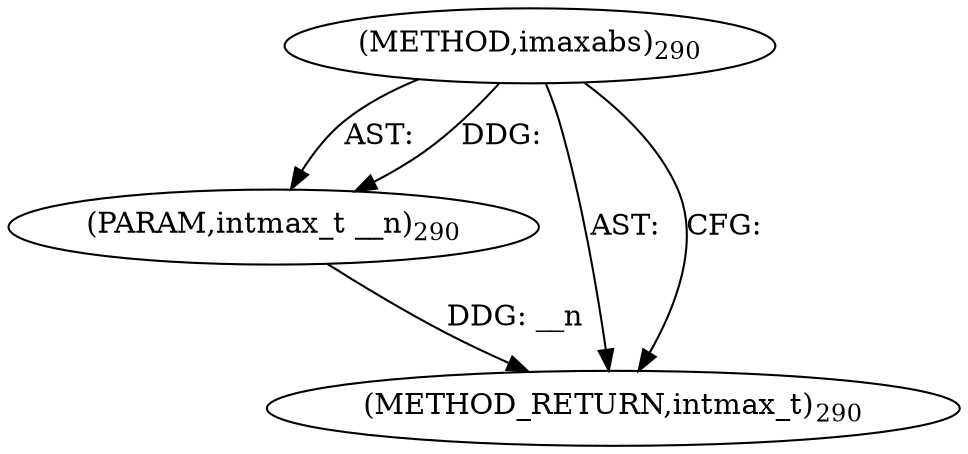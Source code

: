 digraph "imaxabs" {  
"8028" [label = <(METHOD,imaxabs)<SUB>290</SUB>> ]
"8029" [label = <(PARAM,intmax_t __n)<SUB>290</SUB>> ]
"8030" [label = <(METHOD_RETURN,intmax_t)<SUB>290</SUB>> ]
  "8028" -> "8029"  [ label = "AST: "] 
  "8028" -> "8030"  [ label = "AST: "] 
  "8028" -> "8030"  [ label = "CFG: "] 
  "8029" -> "8030"  [ label = "DDG: __n"] 
  "8028" -> "8029"  [ label = "DDG: "] 
}
